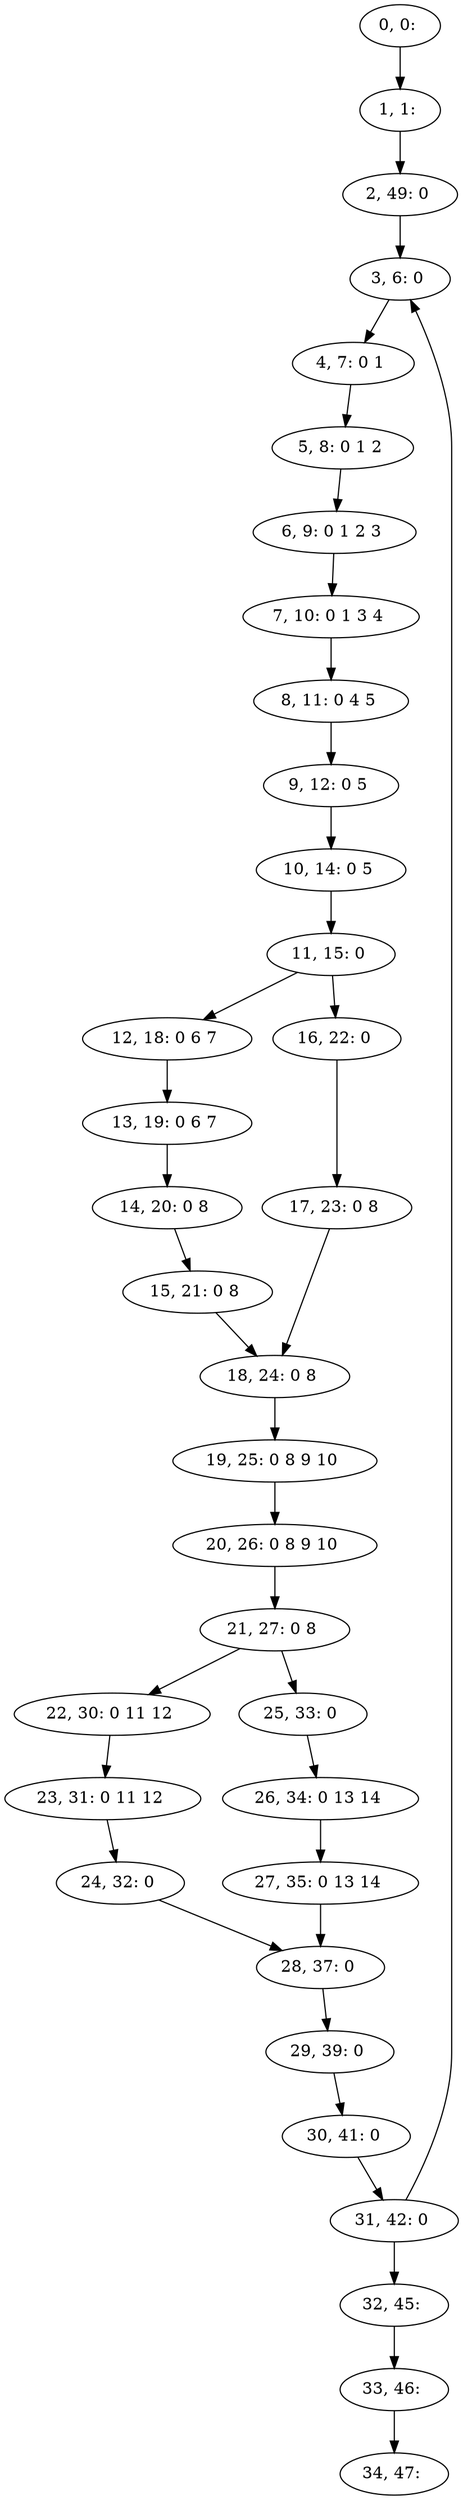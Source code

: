 digraph G {
0[label="0, 0: "];
1[label="1, 1: "];
2[label="2, 49: 0 "];
3[label="3, 6: 0 "];
4[label="4, 7: 0 1 "];
5[label="5, 8: 0 1 2 "];
6[label="6, 9: 0 1 2 3 "];
7[label="7, 10: 0 1 3 4 "];
8[label="8, 11: 0 4 5 "];
9[label="9, 12: 0 5 "];
10[label="10, 14: 0 5 "];
11[label="11, 15: 0 "];
12[label="12, 18: 0 6 7 "];
13[label="13, 19: 0 6 7 "];
14[label="14, 20: 0 8 "];
15[label="15, 21: 0 8 "];
16[label="16, 22: 0 "];
17[label="17, 23: 0 8 "];
18[label="18, 24: 0 8 "];
19[label="19, 25: 0 8 9 10 "];
20[label="20, 26: 0 8 9 10 "];
21[label="21, 27: 0 8 "];
22[label="22, 30: 0 11 12 "];
23[label="23, 31: 0 11 12 "];
24[label="24, 32: 0 "];
25[label="25, 33: 0 "];
26[label="26, 34: 0 13 14 "];
27[label="27, 35: 0 13 14 "];
28[label="28, 37: 0 "];
29[label="29, 39: 0 "];
30[label="30, 41: 0 "];
31[label="31, 42: 0 "];
32[label="32, 45: "];
33[label="33, 46: "];
34[label="34, 47: "];
0->1 ;
1->2 ;
2->3 ;
3->4 ;
4->5 ;
5->6 ;
6->7 ;
7->8 ;
8->9 ;
9->10 ;
10->11 ;
11->12 ;
11->16 ;
12->13 ;
13->14 ;
14->15 ;
15->18 ;
16->17 ;
17->18 ;
18->19 ;
19->20 ;
20->21 ;
21->22 ;
21->25 ;
22->23 ;
23->24 ;
24->28 ;
25->26 ;
26->27 ;
27->28 ;
28->29 ;
29->30 ;
30->31 ;
31->32 ;
31->3 ;
32->33 ;
33->34 ;
}
